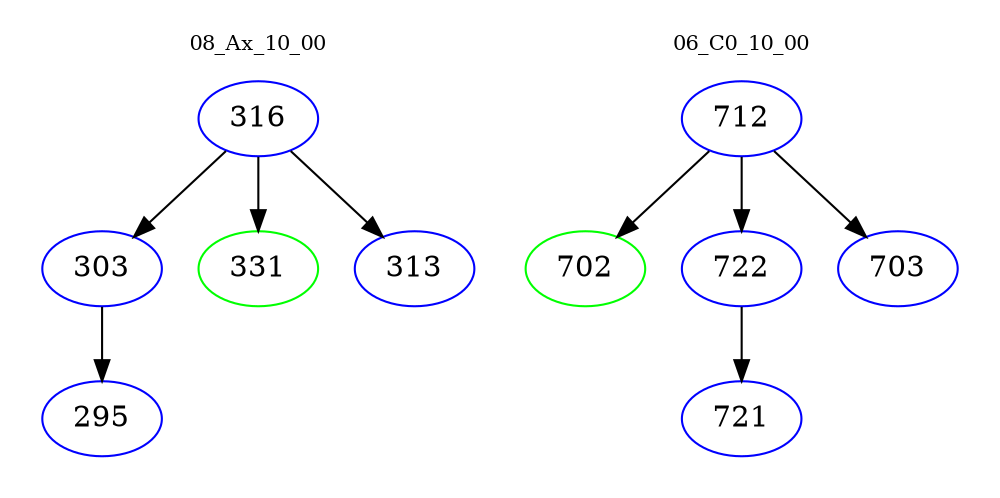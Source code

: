 digraph{
subgraph cluster_0 {
color = white
label = "08_Ax_10_00";
fontsize=10;
T0_316 [label="316", color="blue"]
T0_316 -> T0_303 [color="black"]
T0_303 [label="303", color="blue"]
T0_303 -> T0_295 [color="black"]
T0_295 [label="295", color="blue"]
T0_316 -> T0_331 [color="black"]
T0_331 [label="331", color="green"]
T0_316 -> T0_313 [color="black"]
T0_313 [label="313", color="blue"]
}
subgraph cluster_1 {
color = white
label = "06_C0_10_00";
fontsize=10;
T1_712 [label="712", color="blue"]
T1_712 -> T1_702 [color="black"]
T1_702 [label="702", color="green"]
T1_712 -> T1_722 [color="black"]
T1_722 [label="722", color="blue"]
T1_722 -> T1_721 [color="black"]
T1_721 [label="721", color="blue"]
T1_712 -> T1_703 [color="black"]
T1_703 [label="703", color="blue"]
}
}
